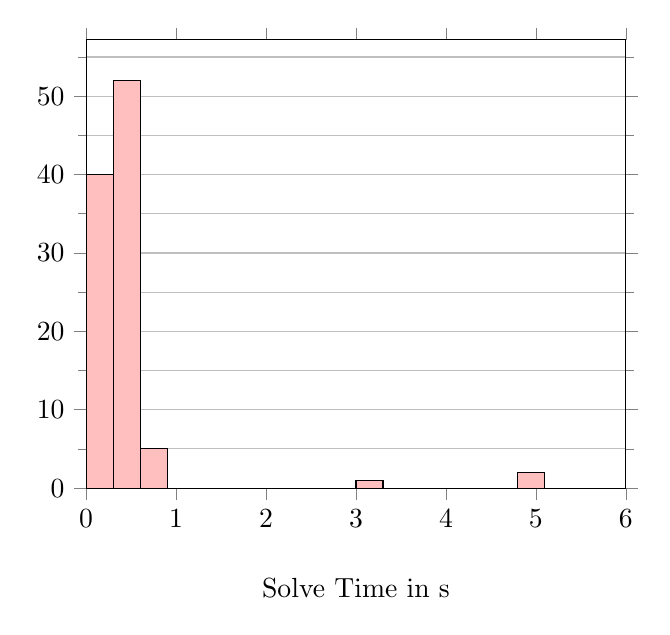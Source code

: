 \begin{tikzpicture}
\begin{axis}[grid=both, minor y tick num=1, yminorgrids=true, tick align=outside, x label style={at={(axis description cs:0.5,-0.18)},anchor=north}, y label style={at={(axis description cs:-0.18,0.5)},rotate=0,anchor=south}, xlabel={Solve Time in s}, xmajorgrids={false}, xmin={0.0}, xmax={6.0}, ymin={0.0}]
    \addplot[ybar interval, mark=none, fill=red!25]
        table[row sep={\\}]
        {
            \\
            0.0  40.0  \\
            0.3  52.0  \\
            0.6  5.0  \\
            0.9  0.0  \\
            1.2  0.0  \\
            1.5  0.0  \\
            1.8  0.0  \\
            2.1  0.0  \\
            2.4  0.0  \\
            2.7  0.0  \\
            3.0  1.0  \\
            3.3  0.0  \\
            3.6  0.0  \\
            3.9  0.0  \\
            4.2  0.0  \\
            4.5  0.0  \\
            4.8  2.0  \\
            5.1  0.0  \\
            5.4  0.0  \\
            5.7  0.0  \\
            6.0  0.0  \\
        }
        ;
\end{axis}
\end{tikzpicture}
